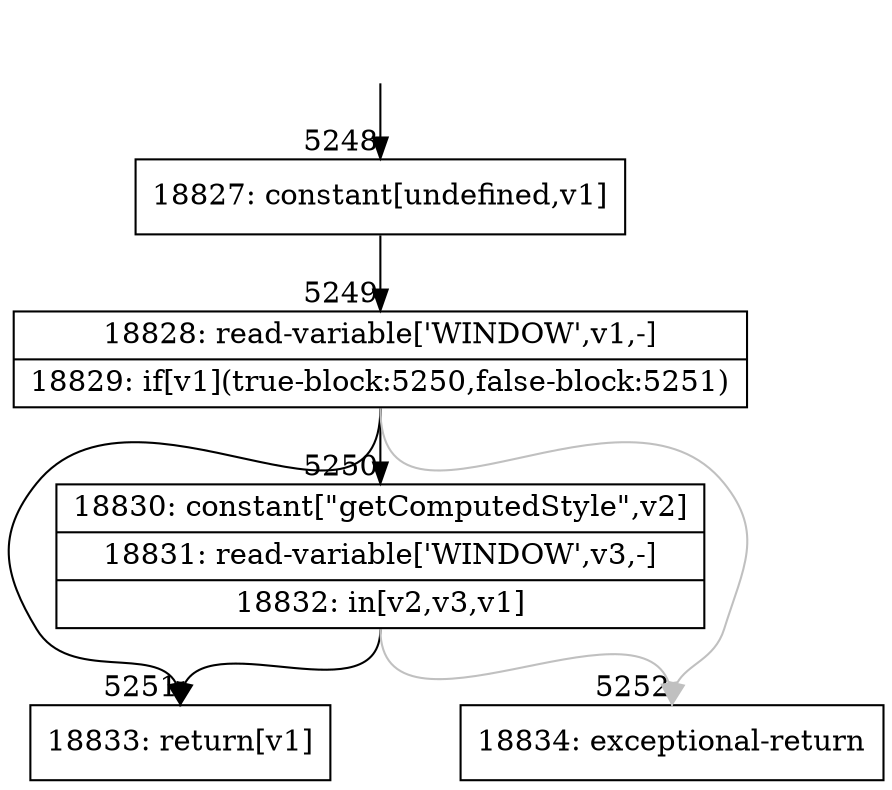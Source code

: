 digraph {
rankdir="TD"
BB_entry246[shape=none,label=""];
BB_entry246 -> BB5248 [tailport=s, headport=n, headlabel="    5248"]
BB5248 [shape=record label="{18827: constant[undefined,v1]}" ] 
BB5248 -> BB5249 [tailport=s, headport=n, headlabel="      5249"]
BB5249 [shape=record label="{18828: read-variable['WINDOW',v1,-]|18829: if[v1](true-block:5250,false-block:5251)}" ] 
BB5249 -> BB5251 [tailport=s, headport=n, headlabel="      5251"]
BB5249 -> BB5250 [tailport=s, headport=n, headlabel="      5250"]
BB5249 -> BB5252 [tailport=s, headport=n, color=gray, headlabel="      5252"]
BB5250 [shape=record label="{18830: constant[\"getComputedStyle\",v2]|18831: read-variable['WINDOW',v3,-]|18832: in[v2,v3,v1]}" ] 
BB5250 -> BB5251 [tailport=s, headport=n]
BB5250 -> BB5252 [tailport=s, headport=n, color=gray]
BB5251 [shape=record label="{18833: return[v1]}" ] 
BB5252 [shape=record label="{18834: exceptional-return}" ] 
//#$~ 10241
}
